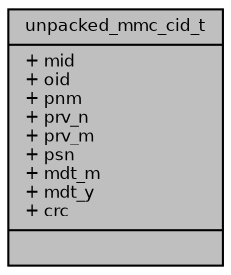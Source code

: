 digraph "unpacked_mmc_cid_t"
{
  bgcolor="transparent";
  edge [fontname="Helvetica",fontsize="8",labelfontname="Helvetica",labelfontsize="8"];
  node [fontname="Helvetica",fontsize="8",shape=record];
  Node1 [label="{unpacked_mmc_cid_t\n|+ mid\l+ oid\l+ pnm\l+ prv_n\l+ prv_m\l+ psn\l+ mdt_m\l+ mdt_y\l+ crc\l|}",height=0.2,width=0.4,color="black", fillcolor="grey75", style="filled", fontcolor="black"];
}
